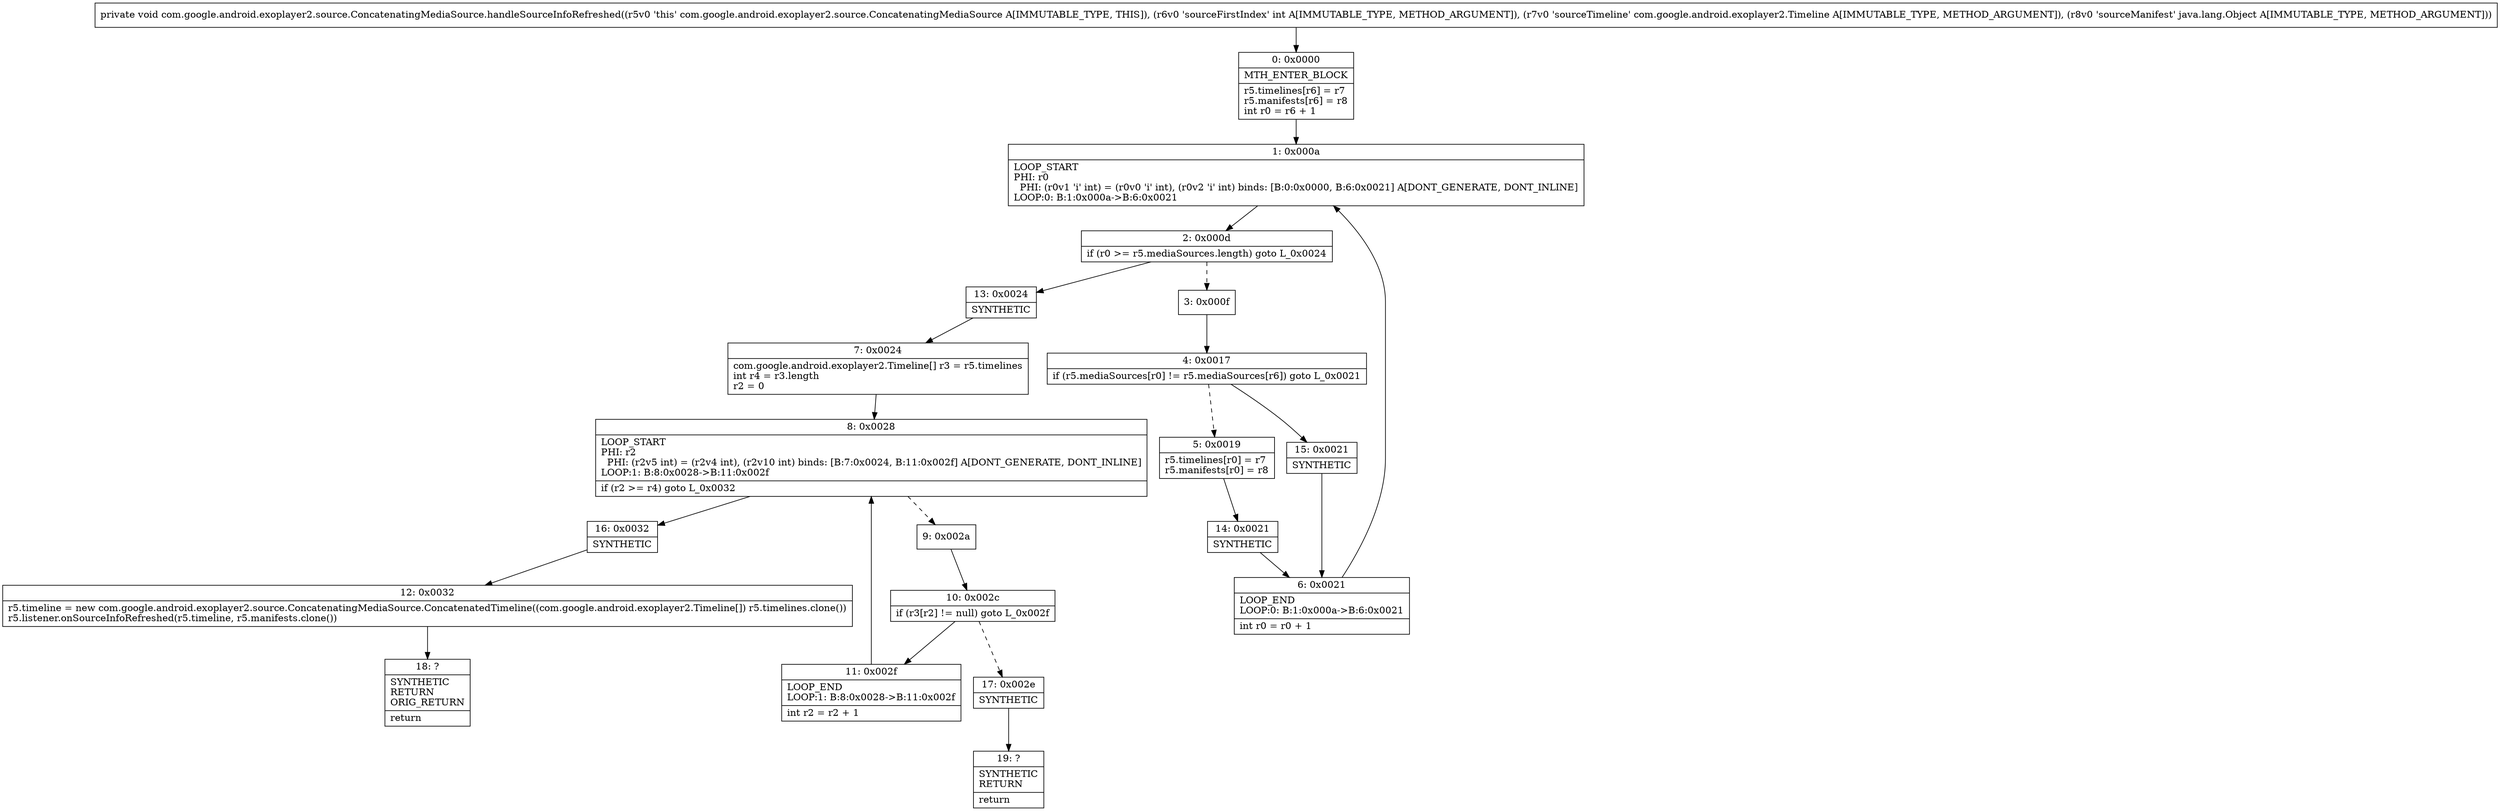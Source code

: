 digraph "CFG forcom.google.android.exoplayer2.source.ConcatenatingMediaSource.handleSourceInfoRefreshed(ILcom\/google\/android\/exoplayer2\/Timeline;Ljava\/lang\/Object;)V" {
Node_0 [shape=record,label="{0\:\ 0x0000|MTH_ENTER_BLOCK\l|r5.timelines[r6] = r7\lr5.manifests[r6] = r8\lint r0 = r6 + 1\l}"];
Node_1 [shape=record,label="{1\:\ 0x000a|LOOP_START\lPHI: r0 \l  PHI: (r0v1 'i' int) = (r0v0 'i' int), (r0v2 'i' int) binds: [B:0:0x0000, B:6:0x0021] A[DONT_GENERATE, DONT_INLINE]\lLOOP:0: B:1:0x000a\-\>B:6:0x0021\l}"];
Node_2 [shape=record,label="{2\:\ 0x000d|if (r0 \>= r5.mediaSources.length) goto L_0x0024\l}"];
Node_3 [shape=record,label="{3\:\ 0x000f}"];
Node_4 [shape=record,label="{4\:\ 0x0017|if (r5.mediaSources[r0] != r5.mediaSources[r6]) goto L_0x0021\l}"];
Node_5 [shape=record,label="{5\:\ 0x0019|r5.timelines[r0] = r7\lr5.manifests[r0] = r8\l}"];
Node_6 [shape=record,label="{6\:\ 0x0021|LOOP_END\lLOOP:0: B:1:0x000a\-\>B:6:0x0021\l|int r0 = r0 + 1\l}"];
Node_7 [shape=record,label="{7\:\ 0x0024|com.google.android.exoplayer2.Timeline[] r3 = r5.timelines\lint r4 = r3.length\lr2 = 0\l}"];
Node_8 [shape=record,label="{8\:\ 0x0028|LOOP_START\lPHI: r2 \l  PHI: (r2v5 int) = (r2v4 int), (r2v10 int) binds: [B:7:0x0024, B:11:0x002f] A[DONT_GENERATE, DONT_INLINE]\lLOOP:1: B:8:0x0028\-\>B:11:0x002f\l|if (r2 \>= r4) goto L_0x0032\l}"];
Node_9 [shape=record,label="{9\:\ 0x002a}"];
Node_10 [shape=record,label="{10\:\ 0x002c|if (r3[r2] != null) goto L_0x002f\l}"];
Node_11 [shape=record,label="{11\:\ 0x002f|LOOP_END\lLOOP:1: B:8:0x0028\-\>B:11:0x002f\l|int r2 = r2 + 1\l}"];
Node_12 [shape=record,label="{12\:\ 0x0032|r5.timeline = new com.google.android.exoplayer2.source.ConcatenatingMediaSource.ConcatenatedTimeline((com.google.android.exoplayer2.Timeline[]) r5.timelines.clone())\lr5.listener.onSourceInfoRefreshed(r5.timeline, r5.manifests.clone())\l}"];
Node_13 [shape=record,label="{13\:\ 0x0024|SYNTHETIC\l}"];
Node_14 [shape=record,label="{14\:\ 0x0021|SYNTHETIC\l}"];
Node_15 [shape=record,label="{15\:\ 0x0021|SYNTHETIC\l}"];
Node_16 [shape=record,label="{16\:\ 0x0032|SYNTHETIC\l}"];
Node_17 [shape=record,label="{17\:\ 0x002e|SYNTHETIC\l}"];
Node_18 [shape=record,label="{18\:\ ?|SYNTHETIC\lRETURN\lORIG_RETURN\l|return\l}"];
Node_19 [shape=record,label="{19\:\ ?|SYNTHETIC\lRETURN\l|return\l}"];
MethodNode[shape=record,label="{private void com.google.android.exoplayer2.source.ConcatenatingMediaSource.handleSourceInfoRefreshed((r5v0 'this' com.google.android.exoplayer2.source.ConcatenatingMediaSource A[IMMUTABLE_TYPE, THIS]), (r6v0 'sourceFirstIndex' int A[IMMUTABLE_TYPE, METHOD_ARGUMENT]), (r7v0 'sourceTimeline' com.google.android.exoplayer2.Timeline A[IMMUTABLE_TYPE, METHOD_ARGUMENT]), (r8v0 'sourceManifest' java.lang.Object A[IMMUTABLE_TYPE, METHOD_ARGUMENT])) }"];
MethodNode -> Node_0;
Node_0 -> Node_1;
Node_1 -> Node_2;
Node_2 -> Node_3[style=dashed];
Node_2 -> Node_13;
Node_3 -> Node_4;
Node_4 -> Node_5[style=dashed];
Node_4 -> Node_15;
Node_5 -> Node_14;
Node_6 -> Node_1;
Node_7 -> Node_8;
Node_8 -> Node_9[style=dashed];
Node_8 -> Node_16;
Node_9 -> Node_10;
Node_10 -> Node_11;
Node_10 -> Node_17[style=dashed];
Node_11 -> Node_8;
Node_12 -> Node_18;
Node_13 -> Node_7;
Node_14 -> Node_6;
Node_15 -> Node_6;
Node_16 -> Node_12;
Node_17 -> Node_19;
}

